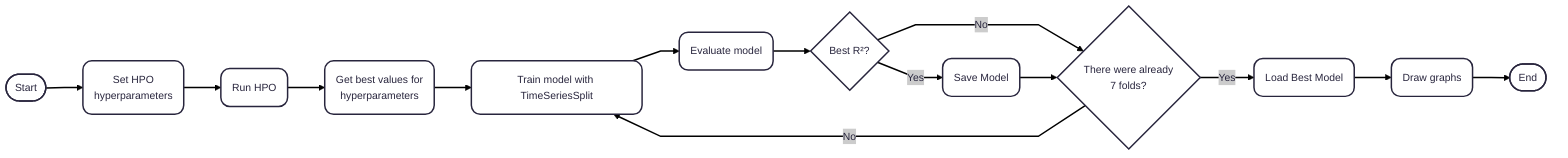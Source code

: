 ---
config:
  theme: redux
  layout: fixed
  look: classic
  flowchart:
    curve: linear
---
flowchart LR
    A(["Start"]) --> B("Set HPO<br>hyperparameters")
    B --> C("Run HPO")
    C --> D("Get best values for<br>hyperparameters")
    D --> E("Train model with TimeSeriesSplit")
    E --> F("Evaluate model")
    F --> G{"Best R²?"}
    G -- Yes --> H("Save Model")
    G -- No ---> H0{"There were already<br>7 folds?"}
    H --> H0
    H0 -- No ---> E
    H0 -- Yes --> I("Load Best Model")
    I --> J("Draw graphs")
    J --> k(["End"])